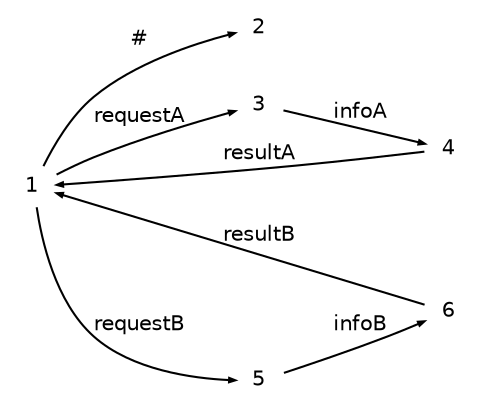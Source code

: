 digraph g
{
   graph [rankdir=LR];
   edge [arrowsize=0.3,fontsize=10,fontname=Helvetica];
   node [shape=plaintext,width=.3,height=.2,fontsize=10,fontname=Helvetica];
   1->2 [label="#"];
   1->3 [label="requestA"];
   1->5 [label="requestB"];
   3->4 [label="infoA"];
   4->1 [label="resultA"];
   5->6 [label="infoB"];
   6->1 [label="resultB"];
}
